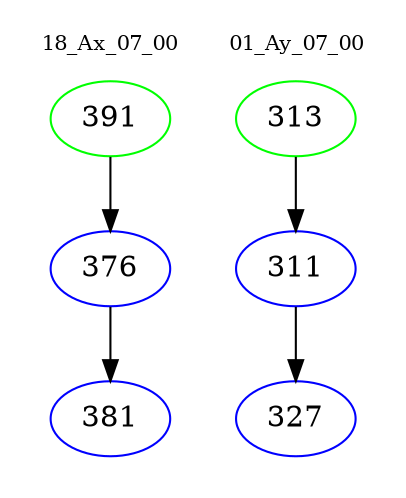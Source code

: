 digraph{
subgraph cluster_0 {
color = white
label = "18_Ax_07_00";
fontsize=10;
T0_391 [label="391", color="green"]
T0_391 -> T0_376 [color="black"]
T0_376 [label="376", color="blue"]
T0_376 -> T0_381 [color="black"]
T0_381 [label="381", color="blue"]
}
subgraph cluster_1 {
color = white
label = "01_Ay_07_00";
fontsize=10;
T1_313 [label="313", color="green"]
T1_313 -> T1_311 [color="black"]
T1_311 [label="311", color="blue"]
T1_311 -> T1_327 [color="black"]
T1_327 [label="327", color="blue"]
}
}
